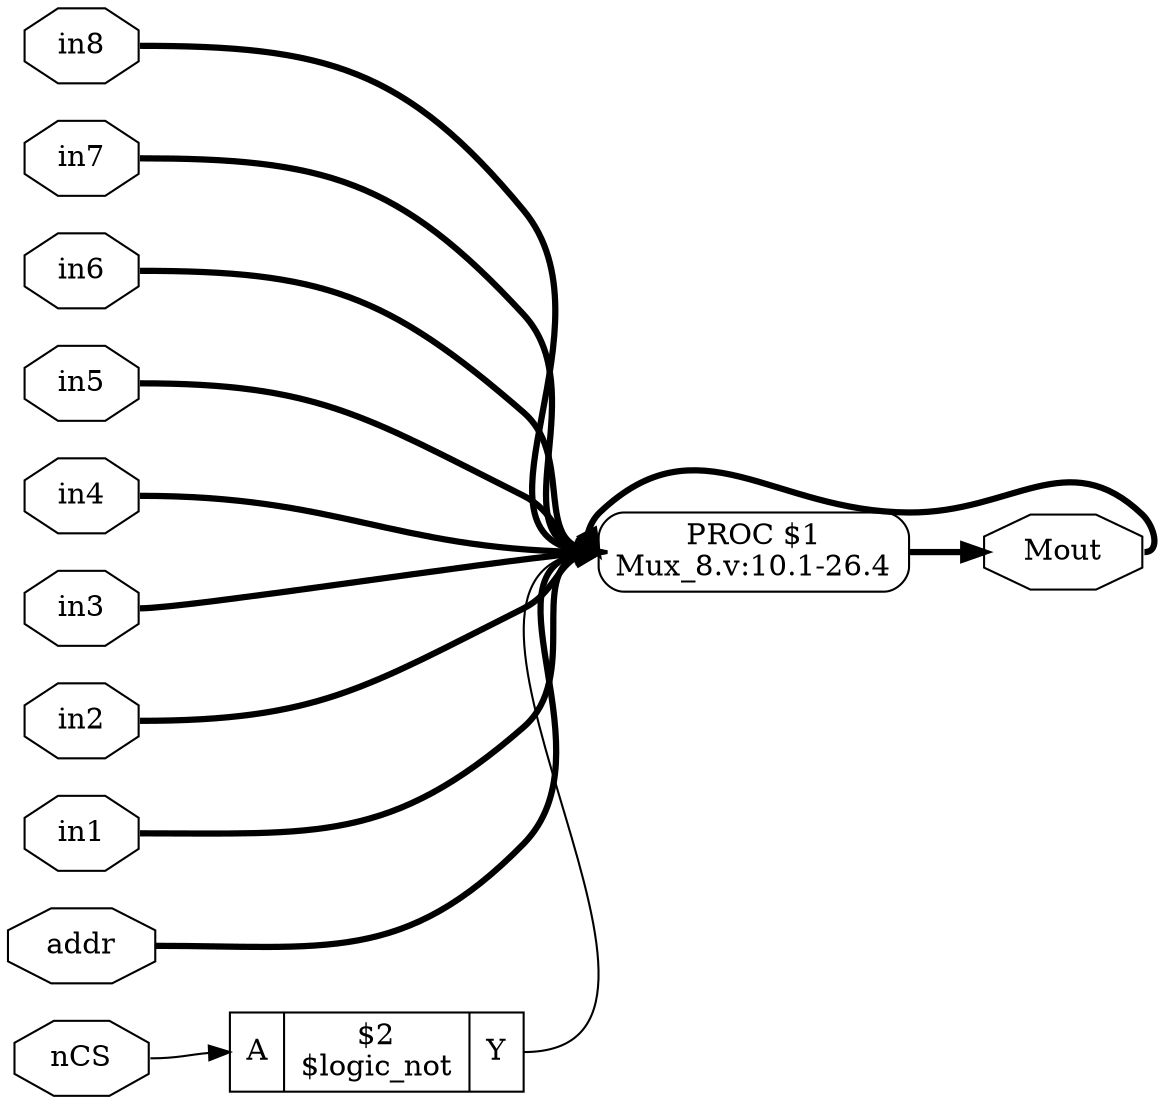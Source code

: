 digraph "Mux_8" {
rankdir="LR";
remincross=true;
n5 [ shape=octagon, label="Mout", color="black", fontcolor="black" ];
n6 [ shape=octagon, label="nCS", color="black", fontcolor="black" ];
n7 [ shape=octagon, label="in8", color="black", fontcolor="black" ];
n8 [ shape=octagon, label="in7", color="black", fontcolor="black" ];
n9 [ shape=octagon, label="in6", color="black", fontcolor="black" ];
n10 [ shape=octagon, label="in5", color="black", fontcolor="black" ];
n11 [ shape=octagon, label="in4", color="black", fontcolor="black" ];
n12 [ shape=octagon, label="in3", color="black", fontcolor="black" ];
n13 [ shape=octagon, label="in2", color="black", fontcolor="black" ];
n14 [ shape=octagon, label="in1", color="black", fontcolor="black" ];
n15 [ shape=octagon, label="addr", color="black", fontcolor="black" ];
{ rank="source"; n10; n11; n12; n13; n14; n15; n6; n7; n8; n9;}
{ rank="sink"; n5;}
c18 [ shape=record, label="{{<p16> A}|$2\n$logic_not|{<p17> Y}}" ];
p0 [shape=box, style=rounded, label="PROC $1\nMux_8.v:10.1-26.4"];
n10:e -> p0:w [color="black", style="setlinewidth(3)", label=""];
n11:e -> p0:w [color="black", style="setlinewidth(3)", label=""];
n12:e -> p0:w [color="black", style="setlinewidth(3)", label=""];
n13:e -> p0:w [color="black", style="setlinewidth(3)", label=""];
n14:e -> p0:w [color="black", style="setlinewidth(3)", label=""];
n15:e -> p0:w [color="black", style="setlinewidth(3)", label=""];
c18:p17:e -> p0:w [color="black", label=""];
p0:e -> n5:w [color="black", style="setlinewidth(3)", label=""];
n5:e -> p0:w [color="black", style="setlinewidth(3)", label=""];
n6:e -> c18:p16:w [color="black", label=""];
n7:e -> p0:w [color="black", style="setlinewidth(3)", label=""];
n8:e -> p0:w [color="black", style="setlinewidth(3)", label=""];
n9:e -> p0:w [color="black", style="setlinewidth(3)", label=""];
}
